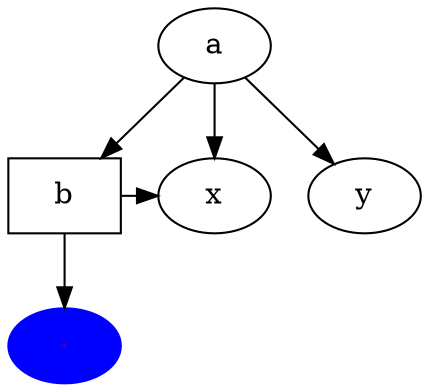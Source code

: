 digraph test340282366920938463463374607431768211455 {
       a -> b -> c;
       a -> {x y};
       b [shape=box];
       c [label="hello\nworld",color=blue,fontsize=0,
            fontname="Palatino-Italic",fontcolor=red,style=filled];
              b [shape=box];
       c [label="hello\nworld",color=blue,fontsize=-1,
            fontname="Palatino-Italic",fontcolor=red,style=filled];
       b -> x;
       {rank=same; b x}
}


